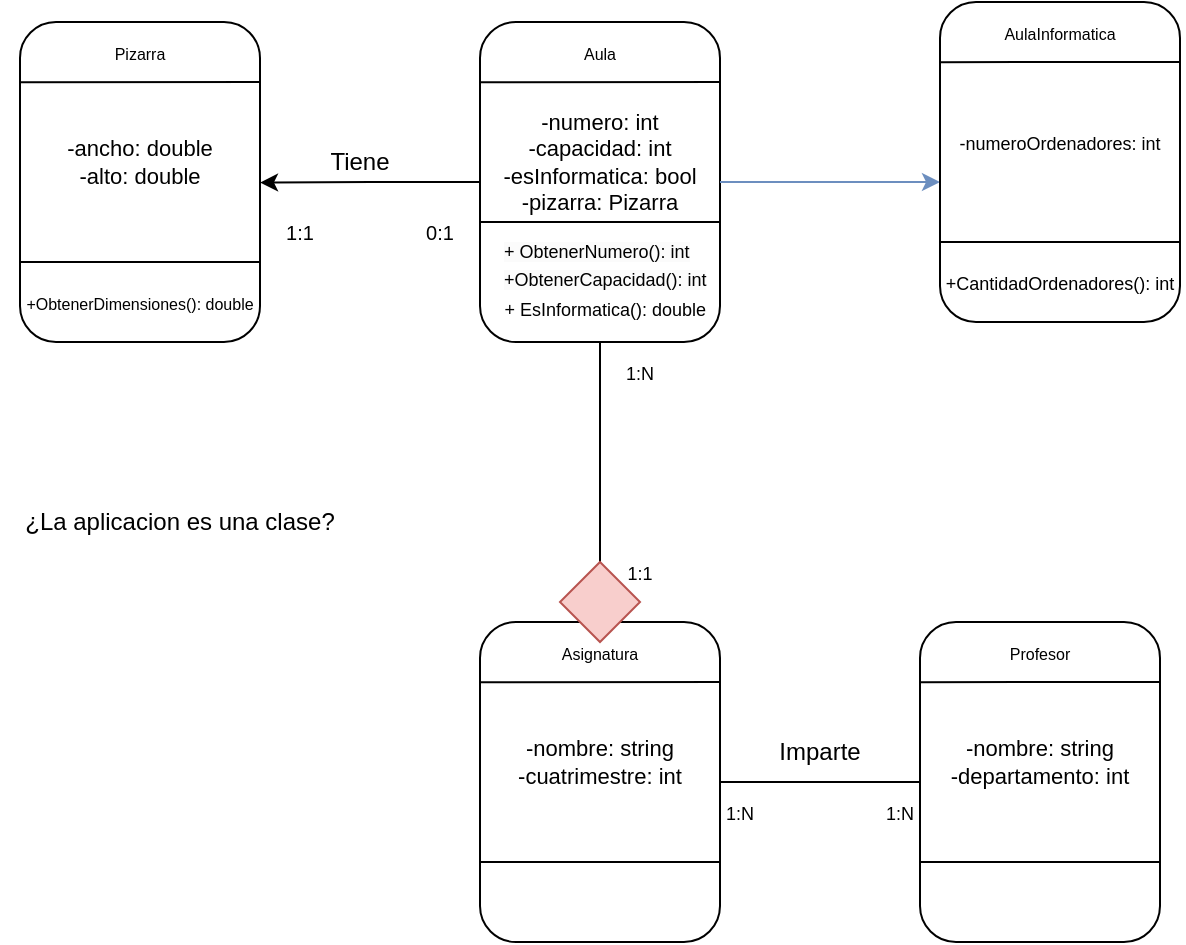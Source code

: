 <mxfile version="24.2.2" type="device" pages="2">
  <diagram name="Page-1" id="NZObzftYaRMVQlycntrI">
    <mxGraphModel dx="-504" dy="342" grid="1" gridSize="10" guides="1" tooltips="1" connect="1" arrows="1" fold="1" page="1" pageScale="1" pageWidth="850" pageHeight="1100" math="0" shadow="0">
      <root>
        <mxCell id="0" />
        <mxCell id="1" parent="0" />
        <mxCell id="6HRYTmLF2GMswpSqAz99-2" value="" style="group" parent="1" vertex="1" connectable="0">
          <mxGeometry x="1340" y="330" width="240" height="160" as="geometry" />
        </mxCell>
        <mxCell id="tJ6ijP1tUuQRt77W8Tcq-2" value="" style="group" parent="6HRYTmLF2GMswpSqAz99-2" vertex="1" connectable="0">
          <mxGeometry width="120.24" height="160" as="geometry" />
        </mxCell>
        <mxCell id="UfTuCf3OS7GKTQSjwRax-13" value="" style="rounded=1;whiteSpace=wrap;html=1;" parent="tJ6ijP1tUuQRt77W8Tcq-2" vertex="1">
          <mxGeometry width="120" height="160" as="geometry" />
        </mxCell>
        <mxCell id="UfTuCf3OS7GKTQSjwRax-14" value="" style="endArrow=none;html=1;rounded=0;" parent="tJ6ijP1tUuQRt77W8Tcq-2" target="UfTuCf3OS7GKTQSjwRax-13" edge="1">
          <mxGeometry width="50" height="50" relative="1" as="geometry">
            <mxPoint y="60" as="sourcePoint" />
            <mxPoint x="50" y="10" as="targetPoint" />
          </mxGeometry>
        </mxCell>
        <mxCell id="UfTuCf3OS7GKTQSjwRax-15" value="" style="endArrow=none;html=1;rounded=0;entryX=1.002;entryY=0.312;entryDx=0;entryDy=0;entryPerimeter=0;" parent="tJ6ijP1tUuQRt77W8Tcq-2" edge="1">
          <mxGeometry width="50" height="50" relative="1" as="geometry">
            <mxPoint y="30.08" as="sourcePoint" />
            <mxPoint x="120.24" y="30" as="targetPoint" />
          </mxGeometry>
        </mxCell>
        <mxCell id="UfTuCf3OS7GKTQSjwRax-16" value="" style="endArrow=none;html=1;rounded=0;entryX=1.002;entryY=0.312;entryDx=0;entryDy=0;entryPerimeter=0;" parent="tJ6ijP1tUuQRt77W8Tcq-2" edge="1">
          <mxGeometry width="50" height="50" relative="1" as="geometry">
            <mxPoint y="120" as="sourcePoint" />
            <mxPoint x="120" y="120" as="targetPoint" />
          </mxGeometry>
        </mxCell>
        <mxCell id="UfTuCf3OS7GKTQSjwRax-17" value="&lt;span style=&quot;font-size: 8px;&quot;&gt;Asignatura&lt;/span&gt;" style="text;html=1;align=center;verticalAlign=middle;whiteSpace=wrap;rounded=0;" parent="tJ6ijP1tUuQRt77W8Tcq-2" vertex="1">
          <mxGeometry width="120" height="30" as="geometry" />
        </mxCell>
        <mxCell id="UfTuCf3OS7GKTQSjwRax-18" value="&lt;div style=&quot;font-size: 11px;&quot;&gt;-nombre: string&lt;/div&gt;&lt;div style=&quot;font-size: 11px;&quot;&gt;-cuatrimestre: int&lt;/div&gt;" style="text;html=1;align=center;verticalAlign=middle;whiteSpace=wrap;rounded=0;" parent="tJ6ijP1tUuQRt77W8Tcq-2" vertex="1">
          <mxGeometry y="50" width="120" height="40" as="geometry" />
        </mxCell>
        <mxCell id="tJ6ijP1tUuQRt77W8Tcq-11" value="Imparte" style="text;html=1;align=center;verticalAlign=middle;whiteSpace=wrap;rounded=0;" parent="6HRYTmLF2GMswpSqAz99-2" vertex="1">
          <mxGeometry x="140" y="50" width="60" height="30" as="geometry" />
        </mxCell>
        <mxCell id="tJ6ijP1tUuQRt77W8Tcq-12" value="&lt;font style=&quot;font-size: 9px;&quot;&gt;1:N&lt;/font&gt;" style="text;html=1;align=center;verticalAlign=middle;whiteSpace=wrap;rounded=0;" parent="6HRYTmLF2GMswpSqAz99-2" vertex="1">
          <mxGeometry x="100" y="80" width="60" height="30" as="geometry" />
        </mxCell>
        <mxCell id="tJ6ijP1tUuQRt77W8Tcq-13" value="&lt;font style=&quot;font-size: 9px;&quot;&gt;1:N&lt;/font&gt;" style="text;html=1;align=center;verticalAlign=middle;whiteSpace=wrap;rounded=0;" parent="6HRYTmLF2GMswpSqAz99-2" vertex="1">
          <mxGeometry x="180" y="80" width="60" height="30" as="geometry" />
        </mxCell>
        <mxCell id="tJ6ijP1tUuQRt77W8Tcq-3" value="" style="group" parent="1" vertex="1" connectable="0">
          <mxGeometry x="1560" y="330" width="120.24" height="160" as="geometry" />
        </mxCell>
        <mxCell id="tJ6ijP1tUuQRt77W8Tcq-4" value="" style="rounded=1;whiteSpace=wrap;html=1;" parent="tJ6ijP1tUuQRt77W8Tcq-3" vertex="1">
          <mxGeometry width="120" height="160" as="geometry" />
        </mxCell>
        <mxCell id="tJ6ijP1tUuQRt77W8Tcq-5" value="" style="endArrow=none;html=1;rounded=0;" parent="tJ6ijP1tUuQRt77W8Tcq-3" target="tJ6ijP1tUuQRt77W8Tcq-4" edge="1">
          <mxGeometry width="50" height="50" relative="1" as="geometry">
            <mxPoint y="60" as="sourcePoint" />
            <mxPoint x="50" y="10" as="targetPoint" />
          </mxGeometry>
        </mxCell>
        <mxCell id="tJ6ijP1tUuQRt77W8Tcq-6" value="" style="endArrow=none;html=1;rounded=0;entryX=1.002;entryY=0.312;entryDx=0;entryDy=0;entryPerimeter=0;" parent="tJ6ijP1tUuQRt77W8Tcq-3" edge="1">
          <mxGeometry width="50" height="50" relative="1" as="geometry">
            <mxPoint y="30.08" as="sourcePoint" />
            <mxPoint x="120.24" y="30" as="targetPoint" />
          </mxGeometry>
        </mxCell>
        <mxCell id="tJ6ijP1tUuQRt77W8Tcq-7" value="" style="endArrow=none;html=1;rounded=0;entryX=1.002;entryY=0.312;entryDx=0;entryDy=0;entryPerimeter=0;" parent="tJ6ijP1tUuQRt77W8Tcq-3" edge="1">
          <mxGeometry width="50" height="50" relative="1" as="geometry">
            <mxPoint y="120" as="sourcePoint" />
            <mxPoint x="120" y="120" as="targetPoint" />
          </mxGeometry>
        </mxCell>
        <mxCell id="tJ6ijP1tUuQRt77W8Tcq-8" value="&lt;span style=&quot;font-size: 8px;&quot;&gt;Profesor&lt;/span&gt;" style="text;html=1;align=center;verticalAlign=middle;whiteSpace=wrap;rounded=0;" parent="tJ6ijP1tUuQRt77W8Tcq-3" vertex="1">
          <mxGeometry width="120" height="30" as="geometry" />
        </mxCell>
        <mxCell id="tJ6ijP1tUuQRt77W8Tcq-9" value="&lt;div style=&quot;font-size: 11px;&quot;&gt;-nombre: string&lt;/div&gt;&lt;div style=&quot;font-size: 11px;&quot;&gt;-departamento: int&lt;/div&gt;" style="text;html=1;align=center;verticalAlign=middle;whiteSpace=wrap;rounded=0;" parent="tJ6ijP1tUuQRt77W8Tcq-3" vertex="1">
          <mxGeometry y="50" width="120" height="40" as="geometry" />
        </mxCell>
        <mxCell id="tJ6ijP1tUuQRt77W8Tcq-10" style="edgeStyle=orthogonalEdgeStyle;rounded=0;orthogonalLoop=1;jettySize=auto;html=1;exitX=0;exitY=0.75;exitDx=0;exitDy=0;entryX=1;entryY=0.75;entryDx=0;entryDy=0;endArrow=none;endFill=0;" parent="1" source="tJ6ijP1tUuQRt77W8Tcq-9" target="UfTuCf3OS7GKTQSjwRax-18" edge="1">
          <mxGeometry relative="1" as="geometry" />
        </mxCell>
        <mxCell id="tJ6ijP1tUuQRt77W8Tcq-14" value="" style="group" parent="1" vertex="1" connectable="0">
          <mxGeometry x="1340" y="30" width="160" height="160" as="geometry" />
        </mxCell>
        <mxCell id="tJ6ijP1tUuQRt77W8Tcq-15" value="" style="rounded=1;whiteSpace=wrap;html=1;" parent="tJ6ijP1tUuQRt77W8Tcq-14" vertex="1">
          <mxGeometry width="120" height="160" as="geometry" />
        </mxCell>
        <mxCell id="tJ6ijP1tUuQRt77W8Tcq-16" value="" style="endArrow=none;html=1;rounded=0;" parent="tJ6ijP1tUuQRt77W8Tcq-14" target="tJ6ijP1tUuQRt77W8Tcq-15" edge="1">
          <mxGeometry width="50" height="50" relative="1" as="geometry">
            <mxPoint y="60" as="sourcePoint" />
            <mxPoint x="50" y="10" as="targetPoint" />
          </mxGeometry>
        </mxCell>
        <mxCell id="tJ6ijP1tUuQRt77W8Tcq-17" value="" style="endArrow=none;html=1;rounded=0;entryX=1.002;entryY=0.312;entryDx=0;entryDy=0;entryPerimeter=0;" parent="tJ6ijP1tUuQRt77W8Tcq-14" edge="1">
          <mxGeometry width="50" height="50" relative="1" as="geometry">
            <mxPoint y="30.08" as="sourcePoint" />
            <mxPoint x="120.24" y="30" as="targetPoint" />
          </mxGeometry>
        </mxCell>
        <mxCell id="tJ6ijP1tUuQRt77W8Tcq-18" value="" style="endArrow=none;html=1;rounded=0;entryX=1.002;entryY=0.312;entryDx=0;entryDy=0;entryPerimeter=0;" parent="tJ6ijP1tUuQRt77W8Tcq-14" edge="1">
          <mxGeometry width="50" height="50" relative="1" as="geometry">
            <mxPoint y="100" as="sourcePoint" />
            <mxPoint x="120" y="100" as="targetPoint" />
          </mxGeometry>
        </mxCell>
        <mxCell id="tJ6ijP1tUuQRt77W8Tcq-19" value="&lt;span style=&quot;font-size: 8px;&quot;&gt;Aula&lt;/span&gt;" style="text;html=1;align=center;verticalAlign=middle;whiteSpace=wrap;rounded=0;" parent="tJ6ijP1tUuQRt77W8Tcq-14" vertex="1">
          <mxGeometry width="120" height="30" as="geometry" />
        </mxCell>
        <mxCell id="tJ6ijP1tUuQRt77W8Tcq-29" style="edgeStyle=orthogonalEdgeStyle;rounded=0;orthogonalLoop=1;jettySize=auto;html=1;exitX=0;exitY=0.75;exitDx=0;exitDy=0;" parent="tJ6ijP1tUuQRt77W8Tcq-14" source="tJ6ijP1tUuQRt77W8Tcq-20" edge="1">
          <mxGeometry relative="1" as="geometry">
            <mxPoint x="-110" y="80.286" as="targetPoint" />
          </mxGeometry>
        </mxCell>
        <mxCell id="tJ6ijP1tUuQRt77W8Tcq-20" value="&lt;div style=&quot;font-size: 11px;&quot;&gt;-numero: int&lt;/div&gt;&lt;div style=&quot;font-size: 11px;&quot;&gt;-capacidad: int&lt;/div&gt;&lt;div style=&quot;font-size: 11px;&quot;&gt;-esInformatica: bool&lt;/div&gt;&lt;div style=&quot;font-size: 11px;&quot;&gt;-pizarra: Pizarra&lt;/div&gt;" style="text;html=1;align=center;verticalAlign=middle;whiteSpace=wrap;rounded=0;" parent="tJ6ijP1tUuQRt77W8Tcq-14" vertex="1">
          <mxGeometry y="50" width="120" height="40" as="geometry" />
        </mxCell>
        <mxCell id="tJ6ijP1tUuQRt77W8Tcq-44" value="&lt;span style=&quot;color: rgb(0, 0, 0); font-family: Helvetica; font-size: 9px; font-style: normal; font-variant-ligatures: normal; font-variant-caps: normal; font-weight: 400; letter-spacing: normal; orphans: 2; text-align: center; text-indent: 0px; text-transform: none; widows: 2; word-spacing: 0px; -webkit-text-stroke-width: 0px; white-space: normal; background-color: rgb(251, 251, 251); text-decoration-thickness: initial; text-decoration-style: initial; text-decoration-color: initial; display: inline !important; float: none;&quot;&gt;+ ObtenerNumero(): int&lt;/span&gt;&lt;div&gt;&lt;span style=&quot;color: rgb(0, 0, 0); font-family: Helvetica; font-size: 9px; font-style: normal; font-variant-ligatures: normal; font-variant-caps: normal; font-weight: 400; letter-spacing: normal; orphans: 2; text-align: center; text-indent: 0px; text-transform: none; widows: 2; word-spacing: 0px; -webkit-text-stroke-width: 0px; white-space: normal; background-color: rgb(251, 251, 251); text-decoration-thickness: initial; text-decoration-style: initial; text-decoration-color: initial; display: inline !important; float: none;&quot;&gt;+ObtenerCapacidad(): int&lt;/span&gt;&lt;/div&gt;&lt;div style=&quot;text-align: center;&quot;&gt;&lt;font style=&quot;font-size: 9px;&quot;&gt;+ EsInformatica(): double&lt;/font&gt;&lt;/div&gt;" style="text;whiteSpace=wrap;html=1;" parent="tJ6ijP1tUuQRt77W8Tcq-14" vertex="1">
          <mxGeometry x="10" y="100" width="150" height="40" as="geometry" />
        </mxCell>
        <mxCell id="tJ6ijP1tUuQRt77W8Tcq-21" value="" style="endArrow=classic;html=1;rounded=0;exitX=1;exitY=0.75;exitDx=0;exitDy=0;fillColor=#dae8fc;strokeColor=#6c8ebf;" parent="1" source="tJ6ijP1tUuQRt77W8Tcq-20" edge="1">
          <mxGeometry width="50" height="50" relative="1" as="geometry">
            <mxPoint x="1510" y="240" as="sourcePoint" />
            <mxPoint x="1570" y="110" as="targetPoint" />
          </mxGeometry>
        </mxCell>
        <mxCell id="tJ6ijP1tUuQRt77W8Tcq-22" value="" style="group" parent="1" vertex="1" connectable="0">
          <mxGeometry x="1570" y="20" width="120.24" height="160" as="geometry" />
        </mxCell>
        <mxCell id="tJ6ijP1tUuQRt77W8Tcq-23" value="" style="rounded=1;whiteSpace=wrap;html=1;" parent="tJ6ijP1tUuQRt77W8Tcq-22" vertex="1">
          <mxGeometry width="120" height="160" as="geometry" />
        </mxCell>
        <mxCell id="tJ6ijP1tUuQRt77W8Tcq-24" value="" style="endArrow=none;html=1;rounded=0;" parent="tJ6ijP1tUuQRt77W8Tcq-22" target="tJ6ijP1tUuQRt77W8Tcq-23" edge="1">
          <mxGeometry width="50" height="50" relative="1" as="geometry">
            <mxPoint y="60" as="sourcePoint" />
            <mxPoint x="50" y="10" as="targetPoint" />
          </mxGeometry>
        </mxCell>
        <mxCell id="tJ6ijP1tUuQRt77W8Tcq-25" value="" style="endArrow=none;html=1;rounded=0;entryX=1.002;entryY=0.312;entryDx=0;entryDy=0;entryPerimeter=0;" parent="tJ6ijP1tUuQRt77W8Tcq-22" edge="1">
          <mxGeometry width="50" height="50" relative="1" as="geometry">
            <mxPoint y="30.08" as="sourcePoint" />
            <mxPoint x="120.24" y="30" as="targetPoint" />
          </mxGeometry>
        </mxCell>
        <mxCell id="tJ6ijP1tUuQRt77W8Tcq-26" value="" style="endArrow=none;html=1;rounded=0;entryX=1.002;entryY=0.312;entryDx=0;entryDy=0;entryPerimeter=0;" parent="tJ6ijP1tUuQRt77W8Tcq-22" edge="1">
          <mxGeometry width="50" height="50" relative="1" as="geometry">
            <mxPoint y="120" as="sourcePoint" />
            <mxPoint x="120" y="120" as="targetPoint" />
          </mxGeometry>
        </mxCell>
        <mxCell id="tJ6ijP1tUuQRt77W8Tcq-27" value="&lt;span style=&quot;font-size: 8px;&quot;&gt;AulaInformatica&lt;/span&gt;" style="text;html=1;align=center;verticalAlign=middle;whiteSpace=wrap;rounded=0;" parent="tJ6ijP1tUuQRt77W8Tcq-22" vertex="1">
          <mxGeometry width="120" height="30" as="geometry" />
        </mxCell>
        <mxCell id="tJ6ijP1tUuQRt77W8Tcq-28" value="&lt;div style=&quot;&quot;&gt;&lt;font style=&quot;font-size: 9px;&quot;&gt;-numeroOrdenadores: int&lt;/font&gt;&lt;/div&gt;" style="text;html=1;align=center;verticalAlign=middle;whiteSpace=wrap;rounded=0;" parent="tJ6ijP1tUuQRt77W8Tcq-22" vertex="1">
          <mxGeometry y="50" width="120" height="40" as="geometry" />
        </mxCell>
        <mxCell id="tJ6ijP1tUuQRt77W8Tcq-41" value="&lt;div style=&quot;&quot;&gt;&lt;font style=&quot;font-size: 9px;&quot;&gt;+CantidadOrdenadores(): int&lt;/font&gt;&lt;/div&gt;" style="text;html=1;align=center;verticalAlign=middle;whiteSpace=wrap;rounded=0;" parent="tJ6ijP1tUuQRt77W8Tcq-22" vertex="1">
          <mxGeometry y="120" width="120" height="40" as="geometry" />
        </mxCell>
        <mxCell id="tJ6ijP1tUuQRt77W8Tcq-30" value="" style="group" parent="1" vertex="1" connectable="0">
          <mxGeometry x="1110" y="30" width="120.24" height="160" as="geometry" />
        </mxCell>
        <mxCell id="tJ6ijP1tUuQRt77W8Tcq-31" value="" style="rounded=1;whiteSpace=wrap;html=1;" parent="tJ6ijP1tUuQRt77W8Tcq-30" vertex="1">
          <mxGeometry width="120" height="160" as="geometry" />
        </mxCell>
        <mxCell id="tJ6ijP1tUuQRt77W8Tcq-32" value="" style="endArrow=none;html=1;rounded=0;" parent="tJ6ijP1tUuQRt77W8Tcq-30" target="tJ6ijP1tUuQRt77W8Tcq-31" edge="1">
          <mxGeometry width="50" height="50" relative="1" as="geometry">
            <mxPoint y="60" as="sourcePoint" />
            <mxPoint x="50" y="10" as="targetPoint" />
          </mxGeometry>
        </mxCell>
        <mxCell id="tJ6ijP1tUuQRt77W8Tcq-33" value="" style="endArrow=none;html=1;rounded=0;entryX=1.002;entryY=0.312;entryDx=0;entryDy=0;entryPerimeter=0;" parent="tJ6ijP1tUuQRt77W8Tcq-30" edge="1">
          <mxGeometry width="50" height="50" relative="1" as="geometry">
            <mxPoint y="30.08" as="sourcePoint" />
            <mxPoint x="120.24" y="30" as="targetPoint" />
          </mxGeometry>
        </mxCell>
        <mxCell id="tJ6ijP1tUuQRt77W8Tcq-34" value="" style="endArrow=none;html=1;rounded=0;entryX=1.002;entryY=0.312;entryDx=0;entryDy=0;entryPerimeter=0;" parent="tJ6ijP1tUuQRt77W8Tcq-30" edge="1">
          <mxGeometry width="50" height="50" relative="1" as="geometry">
            <mxPoint y="120" as="sourcePoint" />
            <mxPoint x="120" y="120" as="targetPoint" />
          </mxGeometry>
        </mxCell>
        <mxCell id="tJ6ijP1tUuQRt77W8Tcq-35" value="&lt;span style=&quot;font-size: 8px;&quot;&gt;Pizarra&lt;/span&gt;" style="text;html=1;align=center;verticalAlign=middle;whiteSpace=wrap;rounded=0;" parent="tJ6ijP1tUuQRt77W8Tcq-30" vertex="1">
          <mxGeometry width="120" height="30" as="geometry" />
        </mxCell>
        <mxCell id="tJ6ijP1tUuQRt77W8Tcq-37" value="&lt;div style=&quot;font-size: 11px;&quot;&gt;-ancho: double&lt;/div&gt;&lt;div style=&quot;font-size: 11px;&quot;&gt;-alto: double&lt;/div&gt;" style="text;html=1;align=center;verticalAlign=middle;whiteSpace=wrap;rounded=0;" parent="tJ6ijP1tUuQRt77W8Tcq-30" vertex="1">
          <mxGeometry y="50" width="120" height="40" as="geometry" />
        </mxCell>
        <mxCell id="tJ6ijP1tUuQRt77W8Tcq-40" value="&lt;div style=&quot;&quot;&gt;&lt;font style=&quot;font-size: 8px;&quot;&gt;+ObtenerDimensiones(): double&lt;/font&gt;&lt;/div&gt;" style="text;html=1;align=center;verticalAlign=middle;whiteSpace=wrap;rounded=0;" parent="tJ6ijP1tUuQRt77W8Tcq-30" vertex="1">
          <mxGeometry y="120" width="120" height="40" as="geometry" />
        </mxCell>
        <mxCell id="tJ6ijP1tUuQRt77W8Tcq-47" style="edgeStyle=orthogonalEdgeStyle;rounded=0;orthogonalLoop=1;jettySize=auto;html=1;exitX=0.5;exitY=1;exitDx=0;exitDy=0;entryX=0.5;entryY=0;entryDx=0;entryDy=0;endArrow=none;endFill=0;" parent="1" source="tJ6ijP1tUuQRt77W8Tcq-15" target="UfTuCf3OS7GKTQSjwRax-17" edge="1">
          <mxGeometry relative="1" as="geometry" />
        </mxCell>
        <mxCell id="tJ6ijP1tUuQRt77W8Tcq-49" value="&lt;font style=&quot;font-size: 9px;&quot;&gt;1:N&lt;/font&gt;" style="text;html=1;align=center;verticalAlign=middle;whiteSpace=wrap;rounded=0;" parent="1" vertex="1">
          <mxGeometry x="1390" y="190" width="60" height="30" as="geometry" />
        </mxCell>
        <mxCell id="tJ6ijP1tUuQRt77W8Tcq-50" value="&lt;font style=&quot;font-size: 9px;&quot;&gt;1:1&lt;/font&gt;" style="text;html=1;align=center;verticalAlign=middle;whiteSpace=wrap;rounded=0;" parent="1" vertex="1">
          <mxGeometry x="1390" y="290" width="60" height="30" as="geometry" />
        </mxCell>
        <mxCell id="tJ6ijP1tUuQRt77W8Tcq-51" value="" style="rhombus;whiteSpace=wrap;html=1;fillColor=#f8cecc;strokeColor=#b85450;" parent="1" vertex="1">
          <mxGeometry x="1380" y="300" width="40" height="40" as="geometry" />
        </mxCell>
        <mxCell id="suOxwqhWXyRoQqosibSl-1" value="¿La aplicacion es una clase?" style="text;html=1;align=center;verticalAlign=middle;whiteSpace=wrap;rounded=0;" parent="1" vertex="1">
          <mxGeometry x="1100" y="230" width="180" height="100" as="geometry" />
        </mxCell>
        <mxCell id="bRWZrwKL2yHE0BKktavr-12" value="Tiene" style="text;html=1;align=center;verticalAlign=middle;whiteSpace=wrap;rounded=0;" vertex="1" parent="1">
          <mxGeometry x="1250" y="85" width="60" height="30" as="geometry" />
        </mxCell>
        <mxCell id="bRWZrwKL2yHE0BKktavr-14" value="&lt;font style=&quot;font-size: 10px;&quot;&gt;0:1&lt;/font&gt;" style="text;html=1;align=center;verticalAlign=middle;whiteSpace=wrap;rounded=0;" vertex="1" parent="1">
          <mxGeometry x="1290" y="120" width="60" height="30" as="geometry" />
        </mxCell>
        <mxCell id="bRWZrwKL2yHE0BKktavr-15" value="&lt;font style=&quot;font-size: 10px;&quot;&gt;1:1&lt;/font&gt;" style="text;html=1;align=center;verticalAlign=middle;whiteSpace=wrap;rounded=0;" vertex="1" parent="1">
          <mxGeometry x="1220" y="120" width="60" height="30" as="geometry" />
        </mxCell>
      </root>
    </mxGraphModel>
  </diagram>
  <diagram id="IubqsKRCvYwm9v-thLuF" name="Page-2">
    <mxGraphModel dx="1150" dy="509" grid="0" gridSize="10" guides="1" tooltips="1" connect="1" arrows="1" fold="1" page="0" pageScale="1" pageWidth="850" pageHeight="1100" math="0" shadow="0">
      <root>
        <mxCell id="0" />
        <mxCell id="1" parent="0" />
        <mxCell id="eLIHctDLw3GJHYmIPz8b-1" value="" style="group" vertex="1" connectable="0" parent="1">
          <mxGeometry x="50" y="30" width="760" height="570" as="geometry" />
        </mxCell>
        <mxCell id="eLIHctDLw3GJHYmIPz8b-2" value="" style="group" vertex="1" connectable="0" parent="eLIHctDLw3GJHYmIPz8b-1">
          <mxGeometry width="198.657" height="213.75" as="geometry" />
        </mxCell>
        <mxCell id="eLIHctDLw3GJHYmIPz8b-3" value="" style="whiteSpace=wrap;html=1;aspect=fixed;" vertex="1" parent="eLIHctDLw3GJHYmIPz8b-2">
          <mxGeometry width="198.261" height="198.261" as="geometry" />
        </mxCell>
        <mxCell id="eLIHctDLw3GJHYmIPz8b-4" value="" style="endArrow=none;html=1;rounded=0;exitX=0;exitY=0.333;exitDx=0;exitDy=0;exitPerimeter=0;entryX=1.002;entryY=0.336;entryDx=0;entryDy=0;entryPerimeter=0;" edge="1" parent="eLIHctDLw3GJHYmIPz8b-2">
          <mxGeometry width="50" height="50" relative="1" as="geometry">
            <mxPoint y="47.5" as="sourcePoint" />
            <mxPoint x="198.657" y="48.141" as="targetPoint" />
          </mxGeometry>
        </mxCell>
        <mxCell id="eLIHctDLw3GJHYmIPz8b-5" value="" style="endArrow=none;html=1;rounded=0;exitX=0;exitY=0.333;exitDx=0;exitDy=0;exitPerimeter=0;entryX=1.002;entryY=0.336;entryDx=0;entryDy=0;entryPerimeter=0;" edge="1" parent="eLIHctDLw3GJHYmIPz8b-2">
          <mxGeometry width="50" height="50" relative="1" as="geometry">
            <mxPoint y="154.375" as="sourcePoint" />
            <mxPoint x="198.261" y="154.375" as="targetPoint" />
          </mxGeometry>
        </mxCell>
        <mxCell id="eLIHctDLw3GJHYmIPz8b-6" value="Cliente" style="text;html=1;align=center;verticalAlign=middle;whiteSpace=wrap;rounded=0;" vertex="1" parent="eLIHctDLw3GJHYmIPz8b-2">
          <mxGeometry x="66.087" y="11.875" width="66.087" height="35.625" as="geometry" />
        </mxCell>
        <mxCell id="eLIHctDLw3GJHYmIPz8b-7" value="- nombre: string&lt;div&gt;-dni: string&lt;/div&gt;&lt;div&gt;-direccion: string&lt;/div&gt;&lt;div&gt;-edad: int&lt;/div&gt;" style="text;html=1;align=center;verticalAlign=middle;whiteSpace=wrap;rounded=0;" vertex="1" parent="eLIHctDLw3GJHYmIPz8b-2">
          <mxGeometry y="83.125" width="198.261" height="35.625" as="geometry" />
        </mxCell>
        <mxCell id="eLIHctDLw3GJHYmIPz8b-8" value="" style="rounded=0;whiteSpace=wrap;html=1;" vertex="1" parent="eLIHctDLw3GJHYmIPz8b-1">
          <mxGeometry x="277.874" y="332.5" width="187.246" height="237.5" as="geometry" />
        </mxCell>
        <mxCell id="eLIHctDLw3GJHYmIPz8b-9" value="" style="endArrow=none;html=1;rounded=0;entryX=1.032;entryY=0.295;entryDx=0;entryDy=0;entryPerimeter=0;" edge="1" parent="eLIHctDLw3GJHYmIPz8b-1">
          <mxGeometry width="50" height="50" relative="1" as="geometry">
            <mxPoint x="277.874" y="393.062" as="sourcePoint" />
            <mxPoint x="471.112" y="391.875" as="targetPoint" />
          </mxGeometry>
        </mxCell>
        <mxCell id="eLIHctDLw3GJHYmIPz8b-10" value="Sucursales" style="text;html=1;align=center;verticalAlign=middle;whiteSpace=wrap;rounded=0;" vertex="1" parent="eLIHctDLw3GJHYmIPz8b-1">
          <mxGeometry x="338.453" y="344.375" width="66.087" height="35.625" as="geometry" />
        </mxCell>
        <mxCell id="eLIHctDLw3GJHYmIPz8b-11" value="-numeroSucursal: int&lt;div&gt;-direccion: string&lt;/div&gt;&lt;div&gt;-telefono: string&lt;/div&gt;" style="text;html=1;align=center;verticalAlign=middle;whiteSpace=wrap;rounded=0;" vertex="1" parent="eLIHctDLw3GJHYmIPz8b-1">
          <mxGeometry x="289.285" y="403.75" width="164.821" height="71.25" as="geometry" />
        </mxCell>
        <mxCell id="eLIHctDLw3GJHYmIPz8b-12" value="" style="endArrow=none;html=1;rounded=0;entryX=1;entryY=0.75;entryDx=0;entryDy=0;" edge="1" parent="eLIHctDLw3GJHYmIPz8b-1">
          <mxGeometry width="50" height="50" relative="1" as="geometry">
            <mxPoint x="277.874" y="486.875" as="sourcePoint" />
            <mxPoint x="465.12" y="486.875" as="targetPoint" />
          </mxGeometry>
        </mxCell>
        <mxCell id="eLIHctDLw3GJHYmIPz8b-13" value="" style="endArrow=none;html=1;rounded=0;exitX=1;exitY=0.5;exitDx=0;exitDy=0;" edge="1" parent="eLIHctDLw3GJHYmIPz8b-1" source="eLIHctDLw3GJHYmIPz8b-7">
          <mxGeometry width="50" height="50" relative="1" as="geometry">
            <mxPoint x="209.275" y="237.5" as="sourcePoint" />
            <mxPoint x="286.377" y="100.938" as="targetPoint" />
            <Array as="points" />
          </mxGeometry>
        </mxCell>
        <mxCell id="eLIHctDLw3GJHYmIPz8b-14" value="&lt;font style=&quot;font-size: 8px;&quot;&gt;1:1&lt;/font&gt;" style="text;html=1;align=center;verticalAlign=middle;whiteSpace=wrap;rounded=0;" vertex="1" parent="eLIHctDLw3GJHYmIPz8b-1">
          <mxGeometry x="176.232" y="71.25" width="66.087" height="35.625" as="geometry" />
        </mxCell>
        <mxCell id="eLIHctDLw3GJHYmIPz8b-15" value="" style="endArrow=none;html=1;rounded=0;entryX=0.531;entryY=1.014;entryDx=0;entryDy=0;entryPerimeter=0;exitX=0.549;exitY=0.005;exitDx=0;exitDy=0;exitPerimeter=0;" edge="1" parent="eLIHctDLw3GJHYmIPz8b-1" source="eLIHctDLw3GJHYmIPz8b-8" target="eLIHctDLw3GJHYmIPz8b-18">
          <mxGeometry width="50" height="50" relative="1" as="geometry">
            <mxPoint x="341.449" y="285" as="sourcePoint" />
            <mxPoint x="396.522" y="225.625" as="targetPoint" />
          </mxGeometry>
        </mxCell>
        <mxCell id="eLIHctDLw3GJHYmIPz8b-16" value="&lt;font style=&quot;font-size: 8px;&quot;&gt;1:1&lt;/font&gt;" style="text;html=1;align=center;verticalAlign=middle;whiteSpace=wrap;rounded=0;" vertex="1" parent="eLIHctDLw3GJHYmIPz8b-1">
          <mxGeometry x="363.478" y="296.875" width="66.087" height="35.625" as="geometry" />
        </mxCell>
        <mxCell id="eLIHctDLw3GJHYmIPz8b-17" value="&lt;font style=&quot;font-size: 8px;&quot;&gt;0:N&lt;/font&gt;" style="text;html=1;align=center;verticalAlign=middle;whiteSpace=wrap;rounded=0;" vertex="1" parent="eLIHctDLw3GJHYmIPz8b-1">
          <mxGeometry x="363.478" y="213.75" width="66.087" height="35.625" as="geometry" />
        </mxCell>
        <mxCell id="eLIHctDLw3GJHYmIPz8b-18" value="" style="rounded=0;whiteSpace=wrap;html=1;" vertex="1" parent="eLIHctDLw3GJHYmIPz8b-1">
          <mxGeometry x="286.377" width="176.232" height="213.75" as="geometry" />
        </mxCell>
        <mxCell id="eLIHctDLw3GJHYmIPz8b-19" value="" style="endArrow=none;html=1;rounded=0;exitX=0;exitY=0.25;exitDx=0;exitDy=0;entryX=1;entryY=0.25;entryDx=0;entryDy=0;" edge="1" parent="eLIHctDLw3GJHYmIPz8b-1" source="eLIHctDLw3GJHYmIPz8b-18" target="eLIHctDLw3GJHYmIPz8b-18">
          <mxGeometry width="50" height="50" relative="1" as="geometry">
            <mxPoint x="330.435" y="106.875" as="sourcePoint" />
            <mxPoint x="473.623" y="61.75" as="targetPoint" />
          </mxGeometry>
        </mxCell>
        <mxCell id="eLIHctDLw3GJHYmIPz8b-20" value="" style="endArrow=none;html=1;rounded=0;exitX=0;exitY=0.25;exitDx=0;exitDy=0;entryX=1;entryY=0.25;entryDx=0;entryDy=0;" edge="1" parent="eLIHctDLw3GJHYmIPz8b-1">
          <mxGeometry width="50" height="50" relative="1" as="geometry">
            <mxPoint x="286.377" y="106.531" as="sourcePoint" />
            <mxPoint x="462.609" y="106.531" as="targetPoint" />
          </mxGeometry>
        </mxCell>
        <mxCell id="eLIHctDLw3GJHYmIPz8b-21" value="Cuenta" style="text;html=1;align=center;verticalAlign=middle;whiteSpace=wrap;rounded=0;" vertex="1" parent="eLIHctDLw3GJHYmIPz8b-1">
          <mxGeometry x="324.928" y="11.875" width="99.13" height="35.625" as="geometry" />
        </mxCell>
        <mxCell id="eLIHctDLw3GJHYmIPz8b-22" value="&lt;div&gt;-numeroCuenta&lt;/div&gt;-saldo: double" style="text;html=1;align=center;verticalAlign=middle;whiteSpace=wrap;rounded=0;" vertex="1" parent="eLIHctDLw3GJHYmIPz8b-1">
          <mxGeometry x="275.362" y="59.375" width="198.261" height="35.625" as="geometry" />
        </mxCell>
        <mxCell id="eLIHctDLw3GJHYmIPz8b-23" value="&lt;font style=&quot;font-size: 8px;&quot;&gt;+ ConsultarSaldo(): double&lt;/font&gt;&lt;div style=&quot;font-size: 8px;&quot;&gt;&lt;font style=&quot;font-size: 8px;&quot;&gt;+ RealizarAportacion(): void&lt;/font&gt;&lt;/div&gt;&lt;div style=&quot;font-size: 8px;&quot;&gt;&lt;font style=&quot;font-size: 8px;&quot;&gt;+ RealizarReintegro(): void&lt;/font&gt;&lt;/div&gt;" style="text;html=1;align=center;verticalAlign=middle;whiteSpace=wrap;rounded=0;" vertex="1" parent="eLIHctDLw3GJHYmIPz8b-1">
          <mxGeometry x="311.115" y="95" width="121.159" height="130.625" as="geometry" />
        </mxCell>
        <mxCell id="eLIHctDLw3GJHYmIPz8b-24" value="&lt;font style=&quot;font-size: 8px;&quot;&gt;0:N&lt;/font&gt;" style="text;html=1;align=center;verticalAlign=middle;whiteSpace=wrap;rounded=0;fontSize=6;" vertex="1" parent="eLIHctDLw3GJHYmIPz8b-1">
          <mxGeometry x="242.319" y="71.25" width="66.087" height="35.625" as="geometry" />
        </mxCell>
        <mxCell id="eLIHctDLw3GJHYmIPz8b-25" style="edgeStyle=orthogonalEdgeStyle;rounded=0;orthogonalLoop=1;jettySize=auto;html=1;exitX=0;exitY=0.5;exitDx=0;exitDy=0;entryX=1;entryY=0.5;entryDx=0;entryDy=0;endArrow=none;endFill=0;" edge="1" parent="eLIHctDLw3GJHYmIPz8b-1" source="eLIHctDLw3GJHYmIPz8b-26" target="eLIHctDLw3GJHYmIPz8b-18">
          <mxGeometry relative="1" as="geometry" />
        </mxCell>
        <mxCell id="eLIHctDLw3GJHYmIPz8b-26" value="" style="rounded=0;whiteSpace=wrap;html=1;" vertex="1" parent="eLIHctDLw3GJHYmIPz8b-1">
          <mxGeometry x="583.768" width="176.232" height="213.75" as="geometry" />
        </mxCell>
        <mxCell id="eLIHctDLw3GJHYmIPz8b-27" value="" style="endArrow=none;html=1;rounded=0;exitX=0;exitY=0.25;exitDx=0;exitDy=0;entryX=1;entryY=0.25;entryDx=0;entryDy=0;" edge="1" parent="eLIHctDLw3GJHYmIPz8b-1" source="eLIHctDLw3GJHYmIPz8b-26" target="eLIHctDLw3GJHYmIPz8b-26">
          <mxGeometry width="50" height="50" relative="1" as="geometry">
            <mxPoint x="649.855" y="95" as="sourcePoint" />
            <mxPoint x="704.928" y="35.625" as="targetPoint" />
          </mxGeometry>
        </mxCell>
        <mxCell id="eLIHctDLw3GJHYmIPz8b-28" value="" style="endArrow=none;html=1;rounded=0;exitX=0;exitY=0.25;exitDx=0;exitDy=0;entryX=1;entryY=0.25;entryDx=0;entryDy=0;" edge="1" parent="eLIHctDLw3GJHYmIPz8b-1">
          <mxGeometry width="50" height="50" relative="1" as="geometry">
            <mxPoint x="583.768" y="154.375" as="sourcePoint" />
            <mxPoint x="760" y="154.375" as="targetPoint" />
          </mxGeometry>
        </mxCell>
        <mxCell id="eLIHctDLw3GJHYmIPz8b-29" value="Movimientos" style="text;html=1;align=center;verticalAlign=middle;whiteSpace=wrap;rounded=0;" vertex="1" parent="eLIHctDLw3GJHYmIPz8b-1">
          <mxGeometry x="638.841" y="11.875" width="66.087" height="35.625" as="geometry" />
        </mxCell>
        <mxCell id="eLIHctDLw3GJHYmIPz8b-30" value="-Tipo: TipoMovimientos&lt;div&gt;&lt;/div&gt;&lt;div&gt;-fecha: date&lt;/div&gt;" style="text;html=1;align=center;verticalAlign=middle;whiteSpace=wrap;rounded=0;" vertex="1" parent="eLIHctDLw3GJHYmIPz8b-1">
          <mxGeometry x="561.739" y="59.375" width="198.261" height="35.625" as="geometry" />
        </mxCell>
        <mxCell id="eLIHctDLw3GJHYmIPz8b-31" value="" style="group" vertex="1" connectable="0" parent="eLIHctDLw3GJHYmIPz8b-1">
          <mxGeometry x="594.783" y="320.625" width="154.203" height="166.25" as="geometry" />
        </mxCell>
        <mxCell id="eLIHctDLw3GJHYmIPz8b-32" value="" style="rounded=0;whiteSpace=wrap;html=1;" vertex="1" parent="eLIHctDLw3GJHYmIPz8b-31">
          <mxGeometry width="154.203" height="166.25" as="geometry" />
        </mxCell>
        <mxCell id="eLIHctDLw3GJHYmIPz8b-33" value="" style="endArrow=none;html=1;rounded=0;entryX=0;entryY=0.25;entryDx=0;entryDy=0;exitX=1;exitY=0.25;exitDx=0;exitDy=0;" edge="1" parent="eLIHctDLw3GJHYmIPz8b-31">
          <mxGeometry width="50" height="50" relative="1" as="geometry">
            <mxPoint x="154.203" y="47.5" as="sourcePoint" />
            <mxPoint y="47.5" as="targetPoint" />
          </mxGeometry>
        </mxCell>
        <mxCell id="eLIHctDLw3GJHYmIPz8b-34" value="TipoMovimientos&lt;div&gt;&lt;br&gt;&lt;/div&gt;" style="text;html=1;align=center;verticalAlign=middle;whiteSpace=wrap;rounded=0;" vertex="1" parent="eLIHctDLw3GJHYmIPz8b-31">
          <mxGeometry x="44.058" y="11.875" width="66.087" height="35.625" as="geometry" />
        </mxCell>
        <mxCell id="eLIHctDLw3GJHYmIPz8b-35" value="" style="endArrow=none;html=1;rounded=0;entryX=0;entryY=0.25;entryDx=0;entryDy=0;exitX=1;exitY=0.25;exitDx=0;exitDy=0;" edge="1" parent="eLIHctDLw3GJHYmIPz8b-31">
          <mxGeometry width="50" height="50" relative="1" as="geometry">
            <mxPoint x="154.203" y="130.423" as="sourcePoint" />
            <mxPoint y="130.423" as="targetPoint" />
          </mxGeometry>
        </mxCell>
        <mxCell id="eLIHctDLw3GJHYmIPz8b-36" value="tipo1: ingreso&lt;div&gt;tipo2: retirada&lt;/div&gt;" style="text;html=1;align=center;verticalAlign=middle;whiteSpace=wrap;rounded=0;" vertex="1" parent="eLIHctDLw3GJHYmIPz8b-31">
          <mxGeometry y="59.375" width="143.188" height="35.625" as="geometry" />
        </mxCell>
        <mxCell id="eLIHctDLw3GJHYmIPz8b-37" value="" style="endArrow=none;html=1;rounded=0;exitX=0.607;exitY=-0.006;exitDx=0;exitDy=0;exitPerimeter=0;" edge="1" parent="eLIHctDLw3GJHYmIPz8b-1">
          <mxGeometry width="50" height="50" relative="1" as="geometry">
            <mxPoint x="671.884" y="319.627" as="sourcePoint" />
            <mxPoint x="671.906" y="213.75" as="targetPoint" />
            <Array as="points" />
          </mxGeometry>
        </mxCell>
        <mxCell id="eLIHctDLw3GJHYmIPz8b-38" value="&lt;font style=&quot;font-size: 8px;&quot;&gt;0:N&lt;/font&gt;" style="text;html=1;align=center;verticalAlign=middle;whiteSpace=wrap;rounded=0;" vertex="1" parent="eLIHctDLw3GJHYmIPz8b-1">
          <mxGeometry x="528.696" y="71.25" width="66.087" height="35.625" as="geometry" />
        </mxCell>
        <mxCell id="eLIHctDLw3GJHYmIPz8b-39" value="&lt;font style=&quot;font-size: 8px;&quot;&gt;1:1&lt;/font&gt;" style="text;html=1;align=center;verticalAlign=middle;whiteSpace=wrap;rounded=0;" vertex="1" parent="eLIHctDLw3GJHYmIPz8b-1">
          <mxGeometry x="451.594" y="71.25" width="66.087" height="35.625" as="geometry" />
        </mxCell>
        <mxCell id="eLIHctDLw3GJHYmIPz8b-40" value="&lt;font style=&quot;font-size: 9px;&quot;&gt;Realiza&lt;/font&gt;" style="text;html=1;align=center;verticalAlign=middle;whiteSpace=wrap;rounded=0;" vertex="1" parent="eLIHctDLw3GJHYmIPz8b-1">
          <mxGeometry x="484.638" y="106.875" width="66.087" height="35.625" as="geometry" />
        </mxCell>
        <mxCell id="eLIHctDLw3GJHYmIPz8b-41" value="Controla" style="text;html=1;align=center;verticalAlign=middle;whiteSpace=wrap;rounded=0;rotation=-90;fontSize=9;" vertex="1" parent="eLIHctDLw3GJHYmIPz8b-1">
          <mxGeometry x="324.928" y="261.25" width="66.087" height="35.625" as="geometry" />
        </mxCell>
        <mxCell id="eLIHctDLw3GJHYmIPz8b-42" value="Tiene" style="text;html=1;align=center;verticalAlign=middle;whiteSpace=wrap;rounded=0;fontSize=9;" vertex="1" parent="eLIHctDLw3GJHYmIPz8b-1">
          <mxGeometry x="209.275" y="59.375" width="66.087" height="35.625" as="geometry" />
        </mxCell>
      </root>
    </mxGraphModel>
  </diagram>
</mxfile>
